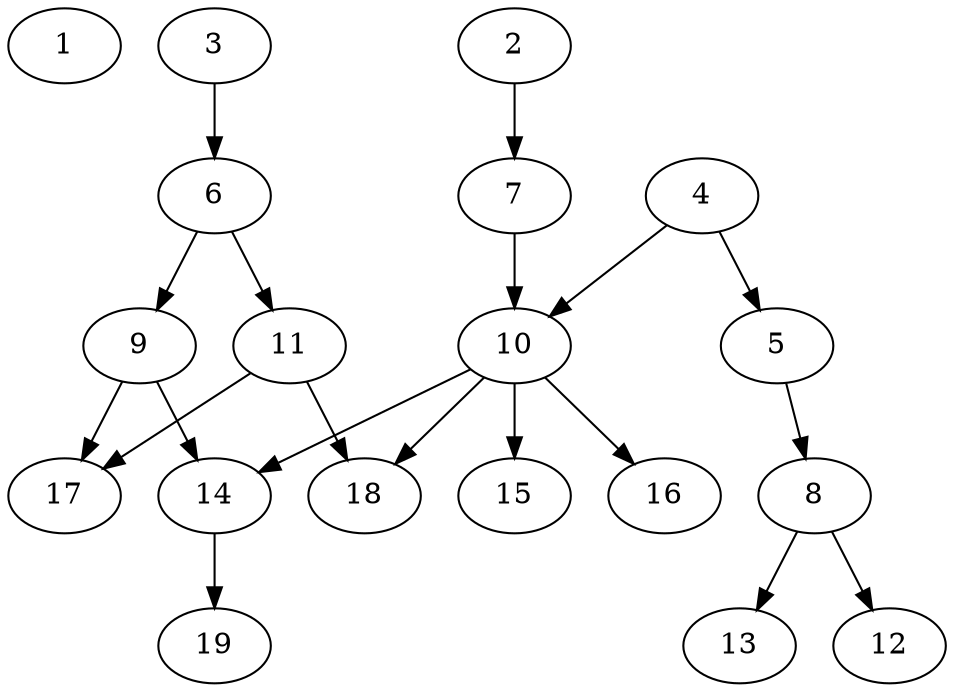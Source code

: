 // DAG automatically generated by daggen at Fri May 24 12:58:34 2024
// daggen-master/daggen -n 19 --fat 0.5 --density 0.5 --regular 0.5 --jump 2 --minalpha 20 --maxalpha 50 --dot -o dags_dot_19/sim_5.dot 
digraph G {
  1 [size="160291966572", alpha="38.12"]
  2 [size="34280184544", alpha="29.12"]
  2 -> 7 [size ="536870912"]
  3 [size="427447663838", alpha="25.03"]
  3 -> 6 [size ="679477248"]
  4 [size="262617967498", alpha="43.60"]
  4 -> 5 [size ="411041792"]
  4 -> 10 [size ="411041792"]
  5 [size="889178086992", alpha="41.05"]
  5 -> 8 [size ="536870912"]
  6 [size="28991029248", alpha="42.60"]
  6 -> 9 [size ="75497472"]
  6 -> 11 [size ="75497472"]
  7 [size="8589934592", alpha="32.89"]
  7 -> 10 [size ="33554432"]
  8 [size="1186216952", alpha="35.91"]
  8 -> 12 [size ="134217728"]
  8 -> 13 [size ="134217728"]
  9 [size="549755813888", alpha="34.94"]
  9 -> 14 [size ="536870912"]
  9 -> 17 [size ="536870912"]
  10 [size="17522267004", alpha="36.96"]
  10 -> 14 [size ="536870912"]
  10 -> 15 [size ="536870912"]
  10 -> 16 [size ="536870912"]
  10 -> 18 [size ="536870912"]
  11 [size="549755813888", alpha="29.65"]
  11 -> 17 [size ="536870912"]
  11 -> 18 [size ="536870912"]
  12 [size="549755813888", alpha="31.65"]
  13 [size="1469774416", alpha="28.25"]
  14 [size="1033483014640", alpha="22.05"]
  14 -> 19 [size ="838860800"]
  15 [size="342372506657", alpha="44.02"]
  16 [size="401432534286", alpha="26.40"]
  17 [size="358667985739", alpha="30.20"]
  18 [size="1073741824000", alpha="38.87"]
  19 [size="36685398144", alpha="38.96"]
}
